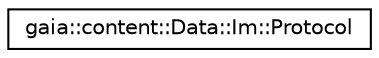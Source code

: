 digraph G
{
  edge [fontname="Helvetica",fontsize="10",labelfontname="Helvetica",labelfontsize="10"];
  node [fontname="Helvetica",fontsize="10",shape=record];
  rankdir=LR;
  Node1 [label="gaia::content::Data::Im::Protocol",height=0.2,width=0.4,color="black", fillcolor="white", style="filled",URL="$d2/db1/structgaia_1_1content_1_1_data_1_1_im_1_1_protocol.html"];
}
